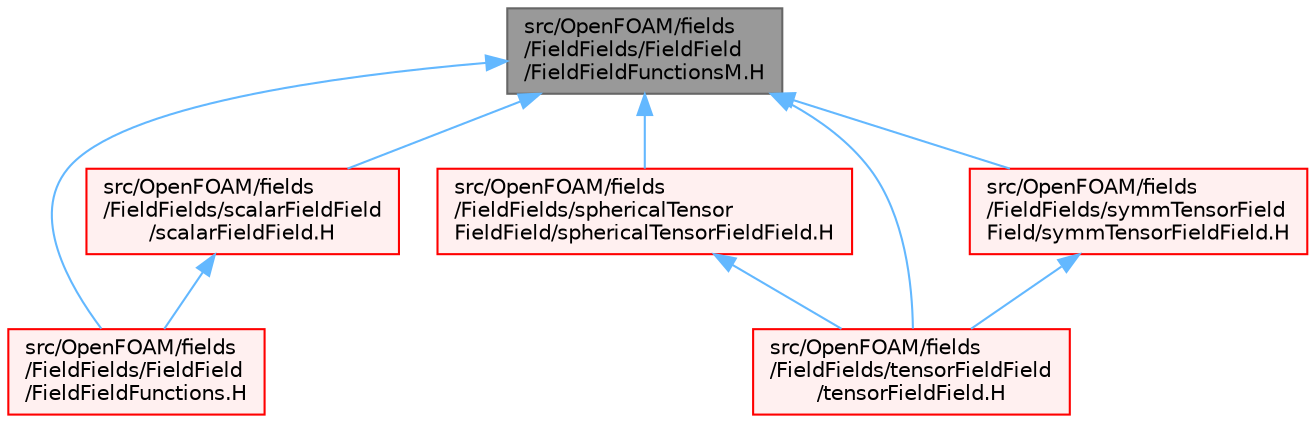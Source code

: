 digraph "src/OpenFOAM/fields/FieldFields/FieldField/FieldFieldFunctionsM.H"
{
 // LATEX_PDF_SIZE
  bgcolor="transparent";
  edge [fontname=Helvetica,fontsize=10,labelfontname=Helvetica,labelfontsize=10];
  node [fontname=Helvetica,fontsize=10,shape=box,height=0.2,width=0.4];
  Node1 [id="Node000001",label="src/OpenFOAM/fields\l/FieldFields/FieldField\l/FieldFieldFunctionsM.H",height=0.2,width=0.4,color="gray40", fillcolor="grey60", style="filled", fontcolor="black",tooltip="Macro functions for FieldField<Type> algebra."];
  Node1 -> Node2 [id="edge1_Node000001_Node000002",dir="back",color="steelblue1",style="solid",tooltip=" "];
  Node2 [id="Node000002",label="src/OpenFOAM/fields\l/FieldFields/FieldField\l/FieldFieldFunctions.H",height=0.2,width=0.4,color="red", fillcolor="#FFF0F0", style="filled",URL="$FieldFieldFunctions_8H.html",tooltip=" "];
  Node1 -> Node5 [id="edge2_Node000001_Node000005",dir="back",color="steelblue1",style="solid",tooltip=" "];
  Node5 [id="Node000005",label="src/OpenFOAM/fields\l/FieldFields/scalarFieldField\l/scalarFieldField.H",height=0.2,width=0.4,color="red", fillcolor="#FFF0F0", style="filled",URL="$scalarFieldField_8H.html",tooltip="Specialisation of FieldField<T> for scalar."];
  Node5 -> Node2 [id="edge3_Node000005_Node000002",dir="back",color="steelblue1",style="solid",tooltip=" "];
  Node1 -> Node318 [id="edge4_Node000001_Node000318",dir="back",color="steelblue1",style="solid",tooltip=" "];
  Node318 [id="Node000318",label="src/OpenFOAM/fields\l/FieldFields/sphericalTensor\lFieldField/sphericalTensorFieldField.H",height=0.2,width=0.4,color="red", fillcolor="#FFF0F0", style="filled",URL="$sphericalTensorFieldField_8H.html",tooltip="Specialisation of FieldField<Field, T> for sphericalTensor."];
  Node318 -> Node320 [id="edge5_Node000318_Node000320",dir="back",color="steelblue1",style="solid",tooltip=" "];
  Node320 [id="Node000320",label="src/OpenFOAM/fields\l/FieldFields/tensorFieldField\l/tensorFieldField.H",height=0.2,width=0.4,color="red", fillcolor="#FFF0F0", style="filled",URL="$tensorFieldField_8H.html",tooltip="Specialisation of FieldField<T> for tensor."];
  Node1 -> Node327 [id="edge6_Node000001_Node000327",dir="back",color="steelblue1",style="solid",tooltip=" "];
  Node327 [id="Node000327",label="src/OpenFOAM/fields\l/FieldFields/symmTensorField\lField/symmTensorFieldField.H",height=0.2,width=0.4,color="red", fillcolor="#FFF0F0", style="filled",URL="$symmTensorFieldField_8H.html",tooltip="Specialisation of FieldField<T> for symmTensor."];
  Node327 -> Node320 [id="edge7_Node000327_Node000320",dir="back",color="steelblue1",style="solid",tooltip=" "];
  Node1 -> Node320 [id="edge8_Node000001_Node000320",dir="back",color="steelblue1",style="solid",tooltip=" "];
}
